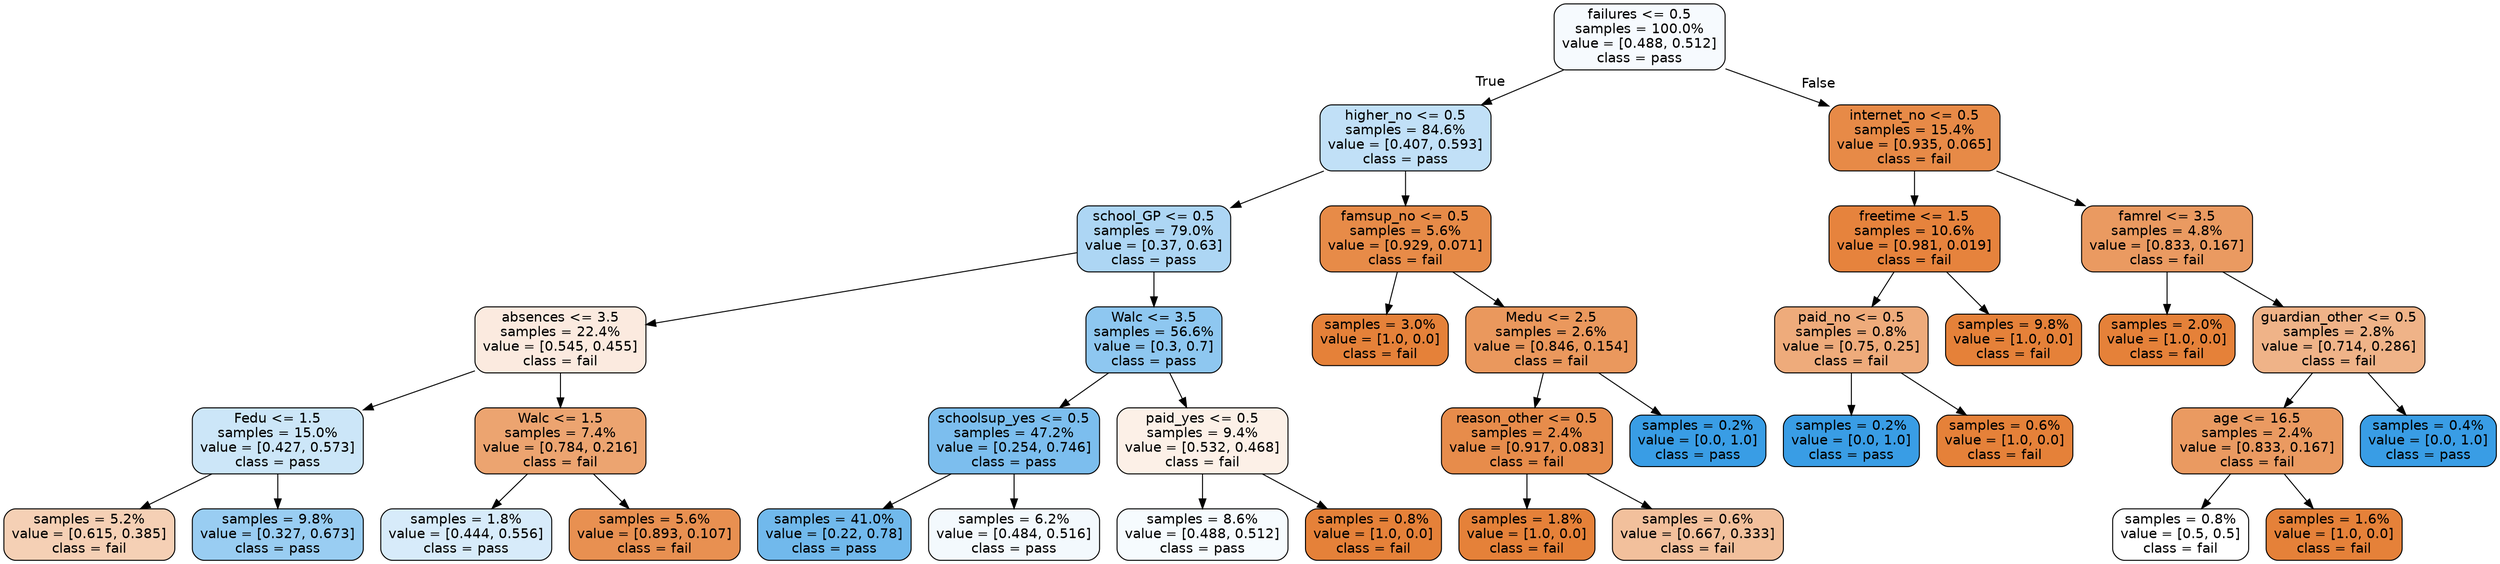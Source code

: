 digraph Tree {
node [shape=box, style="filled, rounded", color="black", fontname="helvetica"] ;
edge [fontname="helvetica"] ;
0 [label="failures <= 0.5\nsamples = 100.0%\nvalue = [0.488, 0.512]\nclass = pass", fillcolor="#f6fafe"] ;
1 [label="higher_no <= 0.5\nsamples = 84.6%\nvalue = [0.407, 0.593]\nclass = pass", fillcolor="#c1e0f7"] ;
0 -> 1 [labeldistance=2.5, labelangle=45, headlabel="True"] ;
2 [label="school_GP <= 0.5\nsamples = 79.0%\nvalue = [0.37, 0.63]\nclass = pass", fillcolor="#add6f4"] ;
1 -> 2 ;
3 [label="absences <= 3.5\nsamples = 22.4%\nvalue = [0.545, 0.455]\nclass = fail", fillcolor="#fbeadf"] ;
2 -> 3 ;
4 [label="Fedu <= 1.5\nsamples = 15.0%\nvalue = [0.427, 0.573]\nclass = pass", fillcolor="#cce6f8"] ;
3 -> 4 ;
5 [label="samples = 5.2%\nvalue = [0.615, 0.385]\nclass = fail", fillcolor="#f5d0b5"] ;
4 -> 5 ;
6 [label="samples = 9.8%\nvalue = [0.327, 0.673]\nclass = pass", fillcolor="#99cdf2"] ;
4 -> 6 ;
7 [label="Walc <= 1.5\nsamples = 7.4%\nvalue = [0.784, 0.216]\nclass = fail", fillcolor="#eca470"] ;
3 -> 7 ;
8 [label="samples = 1.8%\nvalue = [0.444, 0.556]\nclass = pass", fillcolor="#d7ebfa"] ;
7 -> 8 ;
9 [label="samples = 5.6%\nvalue = [0.893, 0.107]\nclass = fail", fillcolor="#e89051"] ;
7 -> 9 ;
10 [label="Walc <= 3.5\nsamples = 56.6%\nvalue = [0.3, 0.7]\nclass = pass", fillcolor="#8ec7f0"] ;
2 -> 10 ;
11 [label="schoolsup_yes <= 0.5\nsamples = 47.2%\nvalue = [0.254, 0.746]\nclass = pass", fillcolor="#7cbeee"] ;
10 -> 11 ;
12 [label="samples = 41.0%\nvalue = [0.22, 0.78]\nclass = pass", fillcolor="#71b9ec"] ;
11 -> 12 ;
13 [label="samples = 6.2%\nvalue = [0.484, 0.516]\nclass = pass", fillcolor="#f3f9fd"] ;
11 -> 13 ;
14 [label="paid_yes <= 0.5\nsamples = 9.4%\nvalue = [0.532, 0.468]\nclass = fail", fillcolor="#fcf0e7"] ;
10 -> 14 ;
15 [label="samples = 8.6%\nvalue = [0.488, 0.512]\nclass = pass", fillcolor="#f6fbfe"] ;
14 -> 15 ;
16 [label="samples = 0.8%\nvalue = [1.0, 0.0]\nclass = fail", fillcolor="#e58139"] ;
14 -> 16 ;
17 [label="famsup_no <= 0.5\nsamples = 5.6%\nvalue = [0.929, 0.071]\nclass = fail", fillcolor="#e78b48"] ;
1 -> 17 ;
18 [label="samples = 3.0%\nvalue = [1.0, 0.0]\nclass = fail", fillcolor="#e58139"] ;
17 -> 18 ;
19 [label="Medu <= 2.5\nsamples = 2.6%\nvalue = [0.846, 0.154]\nclass = fail", fillcolor="#ea985d"] ;
17 -> 19 ;
20 [label="reason_other <= 0.5\nsamples = 2.4%\nvalue = [0.917, 0.083]\nclass = fail", fillcolor="#e78c4b"] ;
19 -> 20 ;
21 [label="samples = 1.8%\nvalue = [1.0, 0.0]\nclass = fail", fillcolor="#e58139"] ;
20 -> 21 ;
22 [label="samples = 0.6%\nvalue = [0.667, 0.333]\nclass = fail", fillcolor="#f2c09c"] ;
20 -> 22 ;
23 [label="samples = 0.2%\nvalue = [0.0, 1.0]\nclass = pass", fillcolor="#399de5"] ;
19 -> 23 ;
24 [label="internet_no <= 0.5\nsamples = 15.4%\nvalue = [0.935, 0.065]\nclass = fail", fillcolor="#e78a47"] ;
0 -> 24 [labeldistance=2.5, labelangle=-45, headlabel="False"] ;
25 [label="freetime <= 1.5\nsamples = 10.6%\nvalue = [0.981, 0.019]\nclass = fail", fillcolor="#e6833d"] ;
24 -> 25 ;
26 [label="paid_no <= 0.5\nsamples = 0.8%\nvalue = [0.75, 0.25]\nclass = fail", fillcolor="#eeab7b"] ;
25 -> 26 ;
27 [label="samples = 0.2%\nvalue = [0.0, 1.0]\nclass = pass", fillcolor="#399de5"] ;
26 -> 27 ;
28 [label="samples = 0.6%\nvalue = [1.0, 0.0]\nclass = fail", fillcolor="#e58139"] ;
26 -> 28 ;
29 [label="samples = 9.8%\nvalue = [1.0, 0.0]\nclass = fail", fillcolor="#e58139"] ;
25 -> 29 ;
30 [label="famrel <= 3.5\nsamples = 4.8%\nvalue = [0.833, 0.167]\nclass = fail", fillcolor="#ea9a61"] ;
24 -> 30 ;
31 [label="samples = 2.0%\nvalue = [1.0, 0.0]\nclass = fail", fillcolor="#e58139"] ;
30 -> 31 ;
32 [label="guardian_other <= 0.5\nsamples = 2.8%\nvalue = [0.714, 0.286]\nclass = fail", fillcolor="#efb388"] ;
30 -> 32 ;
33 [label="age <= 16.5\nsamples = 2.4%\nvalue = [0.833, 0.167]\nclass = fail", fillcolor="#ea9a61"] ;
32 -> 33 ;
34 [label="samples = 0.8%\nvalue = [0.5, 0.5]\nclass = fail", fillcolor="#ffffff"] ;
33 -> 34 ;
35 [label="samples = 1.6%\nvalue = [1.0, 0.0]\nclass = fail", fillcolor="#e58139"] ;
33 -> 35 ;
36 [label="samples = 0.4%\nvalue = [0.0, 1.0]\nclass = pass", fillcolor="#399de5"] ;
32 -> 36 ;
}